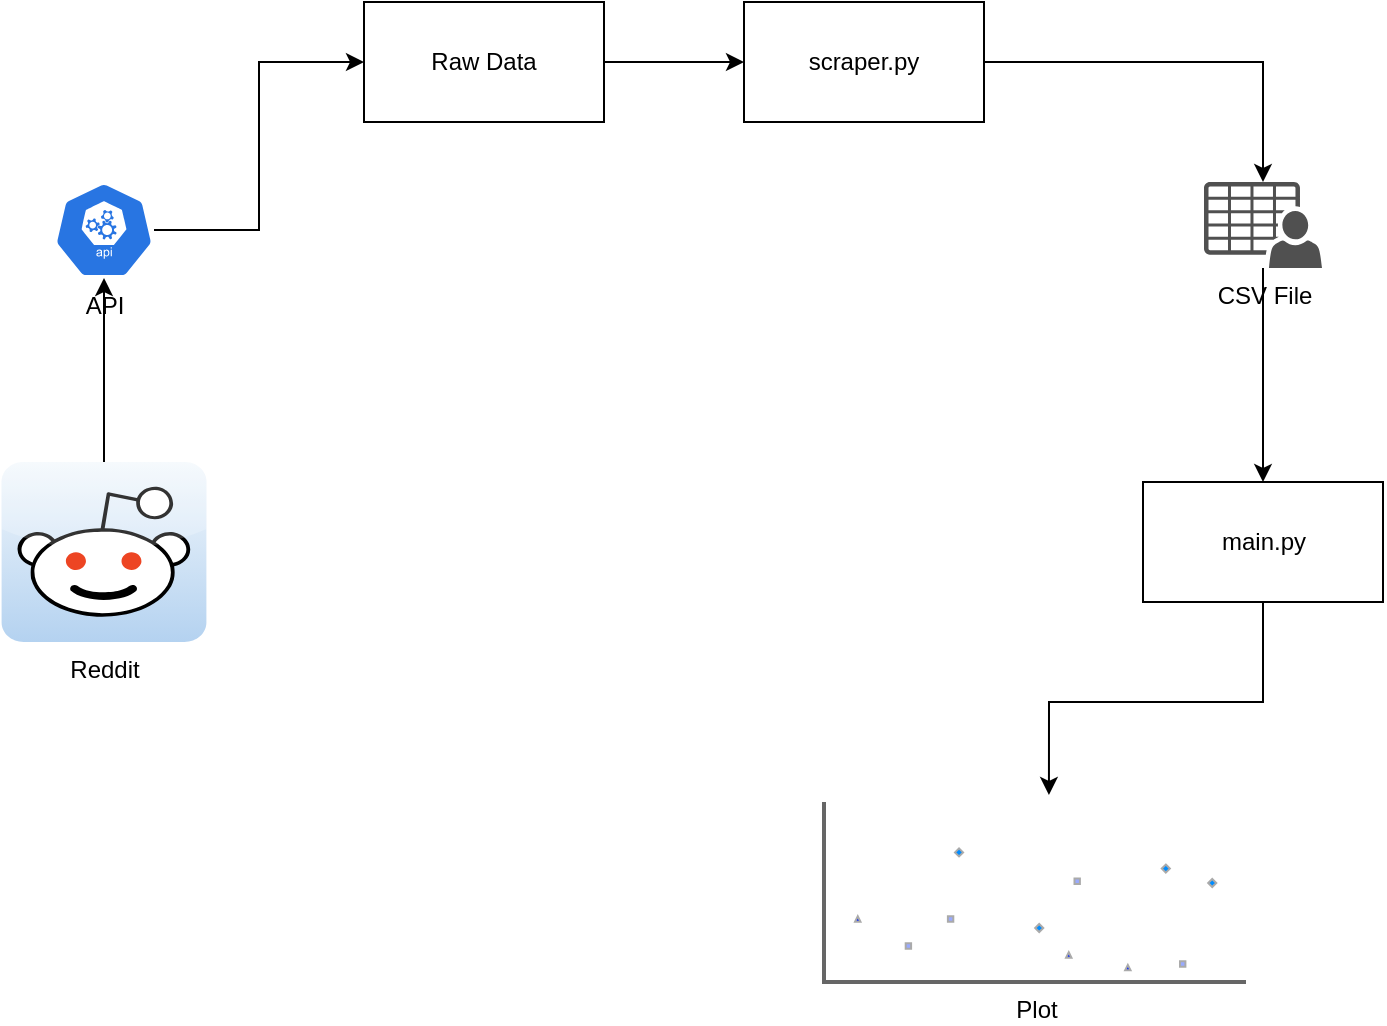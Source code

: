 <mxfile version="22.1.11" type="device">
  <diagram name="Page-1" id="O2eQ_GepXDNQtfzZk8FJ">
    <mxGraphModel dx="954" dy="652" grid="1" gridSize="10" guides="1" tooltips="1" connect="1" arrows="1" fold="1" page="1" pageScale="1" pageWidth="850" pageHeight="1100" math="0" shadow="0">
      <root>
        <mxCell id="0" />
        <mxCell id="1" parent="0" />
        <mxCell id="XQCw1vyacwBocPwjxUUD-1" value="Reddit" style="dashed=0;outlineConnect=0;html=1;align=center;labelPosition=center;verticalLabelPosition=bottom;verticalAlign=top;shape=mxgraph.webicons.reddit;fillColor=#F3F8FC;gradientColor=#B4D2F0" parent="1" vertex="1">
          <mxGeometry x="38.8" y="320" width="102.4" height="90" as="geometry" />
        </mxCell>
        <mxCell id="XQCw1vyacwBocPwjxUUD-10" style="edgeStyle=orthogonalEdgeStyle;rounded=0;orthogonalLoop=1;jettySize=auto;html=1;entryX=0;entryY=0.5;entryDx=0;entryDy=0;" parent="1" source="XQCw1vyacwBocPwjxUUD-7" target="XQCw1vyacwBocPwjxUUD-9" edge="1">
          <mxGeometry relative="1" as="geometry" />
        </mxCell>
        <mxCell id="XQCw1vyacwBocPwjxUUD-7" value="API" style="sketch=0;html=1;dashed=0;whitespace=wrap;fillColor=#2875E2;strokeColor=#ffffff;points=[[0.005,0.63,0],[0.1,0.2,0],[0.9,0.2,0],[0.5,0,0],[0.995,0.63,0],[0.72,0.99,0],[0.5,1,0],[0.28,0.99,0]];verticalLabelPosition=bottom;align=center;verticalAlign=top;shape=mxgraph.kubernetes.icon;prIcon=api" parent="1" vertex="1">
          <mxGeometry x="65" y="180" width="50" height="48" as="geometry" />
        </mxCell>
        <mxCell id="XQCw1vyacwBocPwjxUUD-8" style="edgeStyle=orthogonalEdgeStyle;rounded=0;orthogonalLoop=1;jettySize=auto;html=1;entryX=0.5;entryY=1;entryDx=0;entryDy=0;entryPerimeter=0;" parent="1" source="XQCw1vyacwBocPwjxUUD-1" target="XQCw1vyacwBocPwjxUUD-7" edge="1">
          <mxGeometry relative="1" as="geometry" />
        </mxCell>
        <mxCell id="XQCw1vyacwBocPwjxUUD-12" style="edgeStyle=orthogonalEdgeStyle;rounded=0;orthogonalLoop=1;jettySize=auto;html=1;entryX=0;entryY=0.5;entryDx=0;entryDy=0;" parent="1" source="XQCw1vyacwBocPwjxUUD-9" target="XQCw1vyacwBocPwjxUUD-11" edge="1">
          <mxGeometry relative="1" as="geometry" />
        </mxCell>
        <mxCell id="XQCw1vyacwBocPwjxUUD-9" value="Raw Data" style="rounded=0;whiteSpace=wrap;html=1;" parent="1" vertex="1">
          <mxGeometry x="220" y="90" width="120" height="60" as="geometry" />
        </mxCell>
        <mxCell id="XQCw1vyacwBocPwjxUUD-14" style="edgeStyle=orthogonalEdgeStyle;rounded=0;orthogonalLoop=1;jettySize=auto;html=1;" parent="1" source="XQCw1vyacwBocPwjxUUD-11" target="XQCw1vyacwBocPwjxUUD-13" edge="1">
          <mxGeometry relative="1" as="geometry" />
        </mxCell>
        <mxCell id="XQCw1vyacwBocPwjxUUD-11" value="scraper.py" style="rounded=0;whiteSpace=wrap;html=1;" parent="1" vertex="1">
          <mxGeometry x="410" y="90" width="120" height="60" as="geometry" />
        </mxCell>
        <mxCell id="XQCw1vyacwBocPwjxUUD-16" style="edgeStyle=orthogonalEdgeStyle;rounded=0;orthogonalLoop=1;jettySize=auto;html=1;entryX=0.5;entryY=0;entryDx=0;entryDy=0;" parent="1" source="XQCw1vyacwBocPwjxUUD-13" target="XQCw1vyacwBocPwjxUUD-15" edge="1">
          <mxGeometry relative="1" as="geometry" />
        </mxCell>
        <mxCell id="XQCw1vyacwBocPwjxUUD-13" value="CSV File" style="sketch=0;pointerEvents=1;shadow=0;dashed=0;html=1;strokeColor=none;fillColor=#505050;labelPosition=center;verticalLabelPosition=bottom;verticalAlign=top;outlineConnect=0;align=center;shape=mxgraph.office.users.csv_file;" parent="1" vertex="1">
          <mxGeometry x="640" y="180" width="59" height="43" as="geometry" />
        </mxCell>
        <mxCell id="XQCw1vyacwBocPwjxUUD-15" value="main.py" style="rounded=0;whiteSpace=wrap;html=1;" parent="1" vertex="1">
          <mxGeometry x="609.5" y="330" width="120" height="60" as="geometry" />
        </mxCell>
        <mxCell id="XQCw1vyacwBocPwjxUUD-17" value="Plot" style="verticalLabelPosition=bottom;shadow=0;dashed=0;align=center;html=1;verticalAlign=top;strokeWidth=1;shape=mxgraph.mockup.graphics.plotChart;strokeColor=none;strokeColor2=#aaaaaa;strokeColor3=#666666;fillColor2=#99aaff,#0022ff,#008cff;" parent="1" vertex="1">
          <mxGeometry x="450" y="490" width="211" height="90" as="geometry" />
        </mxCell>
        <mxCell id="XQCw1vyacwBocPwjxUUD-18" style="edgeStyle=orthogonalEdgeStyle;rounded=0;orthogonalLoop=1;jettySize=auto;html=1;entryX=0.533;entryY=-0.039;entryDx=0;entryDy=0;entryPerimeter=0;" parent="1" source="XQCw1vyacwBocPwjxUUD-15" target="XQCw1vyacwBocPwjxUUD-17" edge="1">
          <mxGeometry relative="1" as="geometry" />
        </mxCell>
      </root>
    </mxGraphModel>
  </diagram>
</mxfile>

